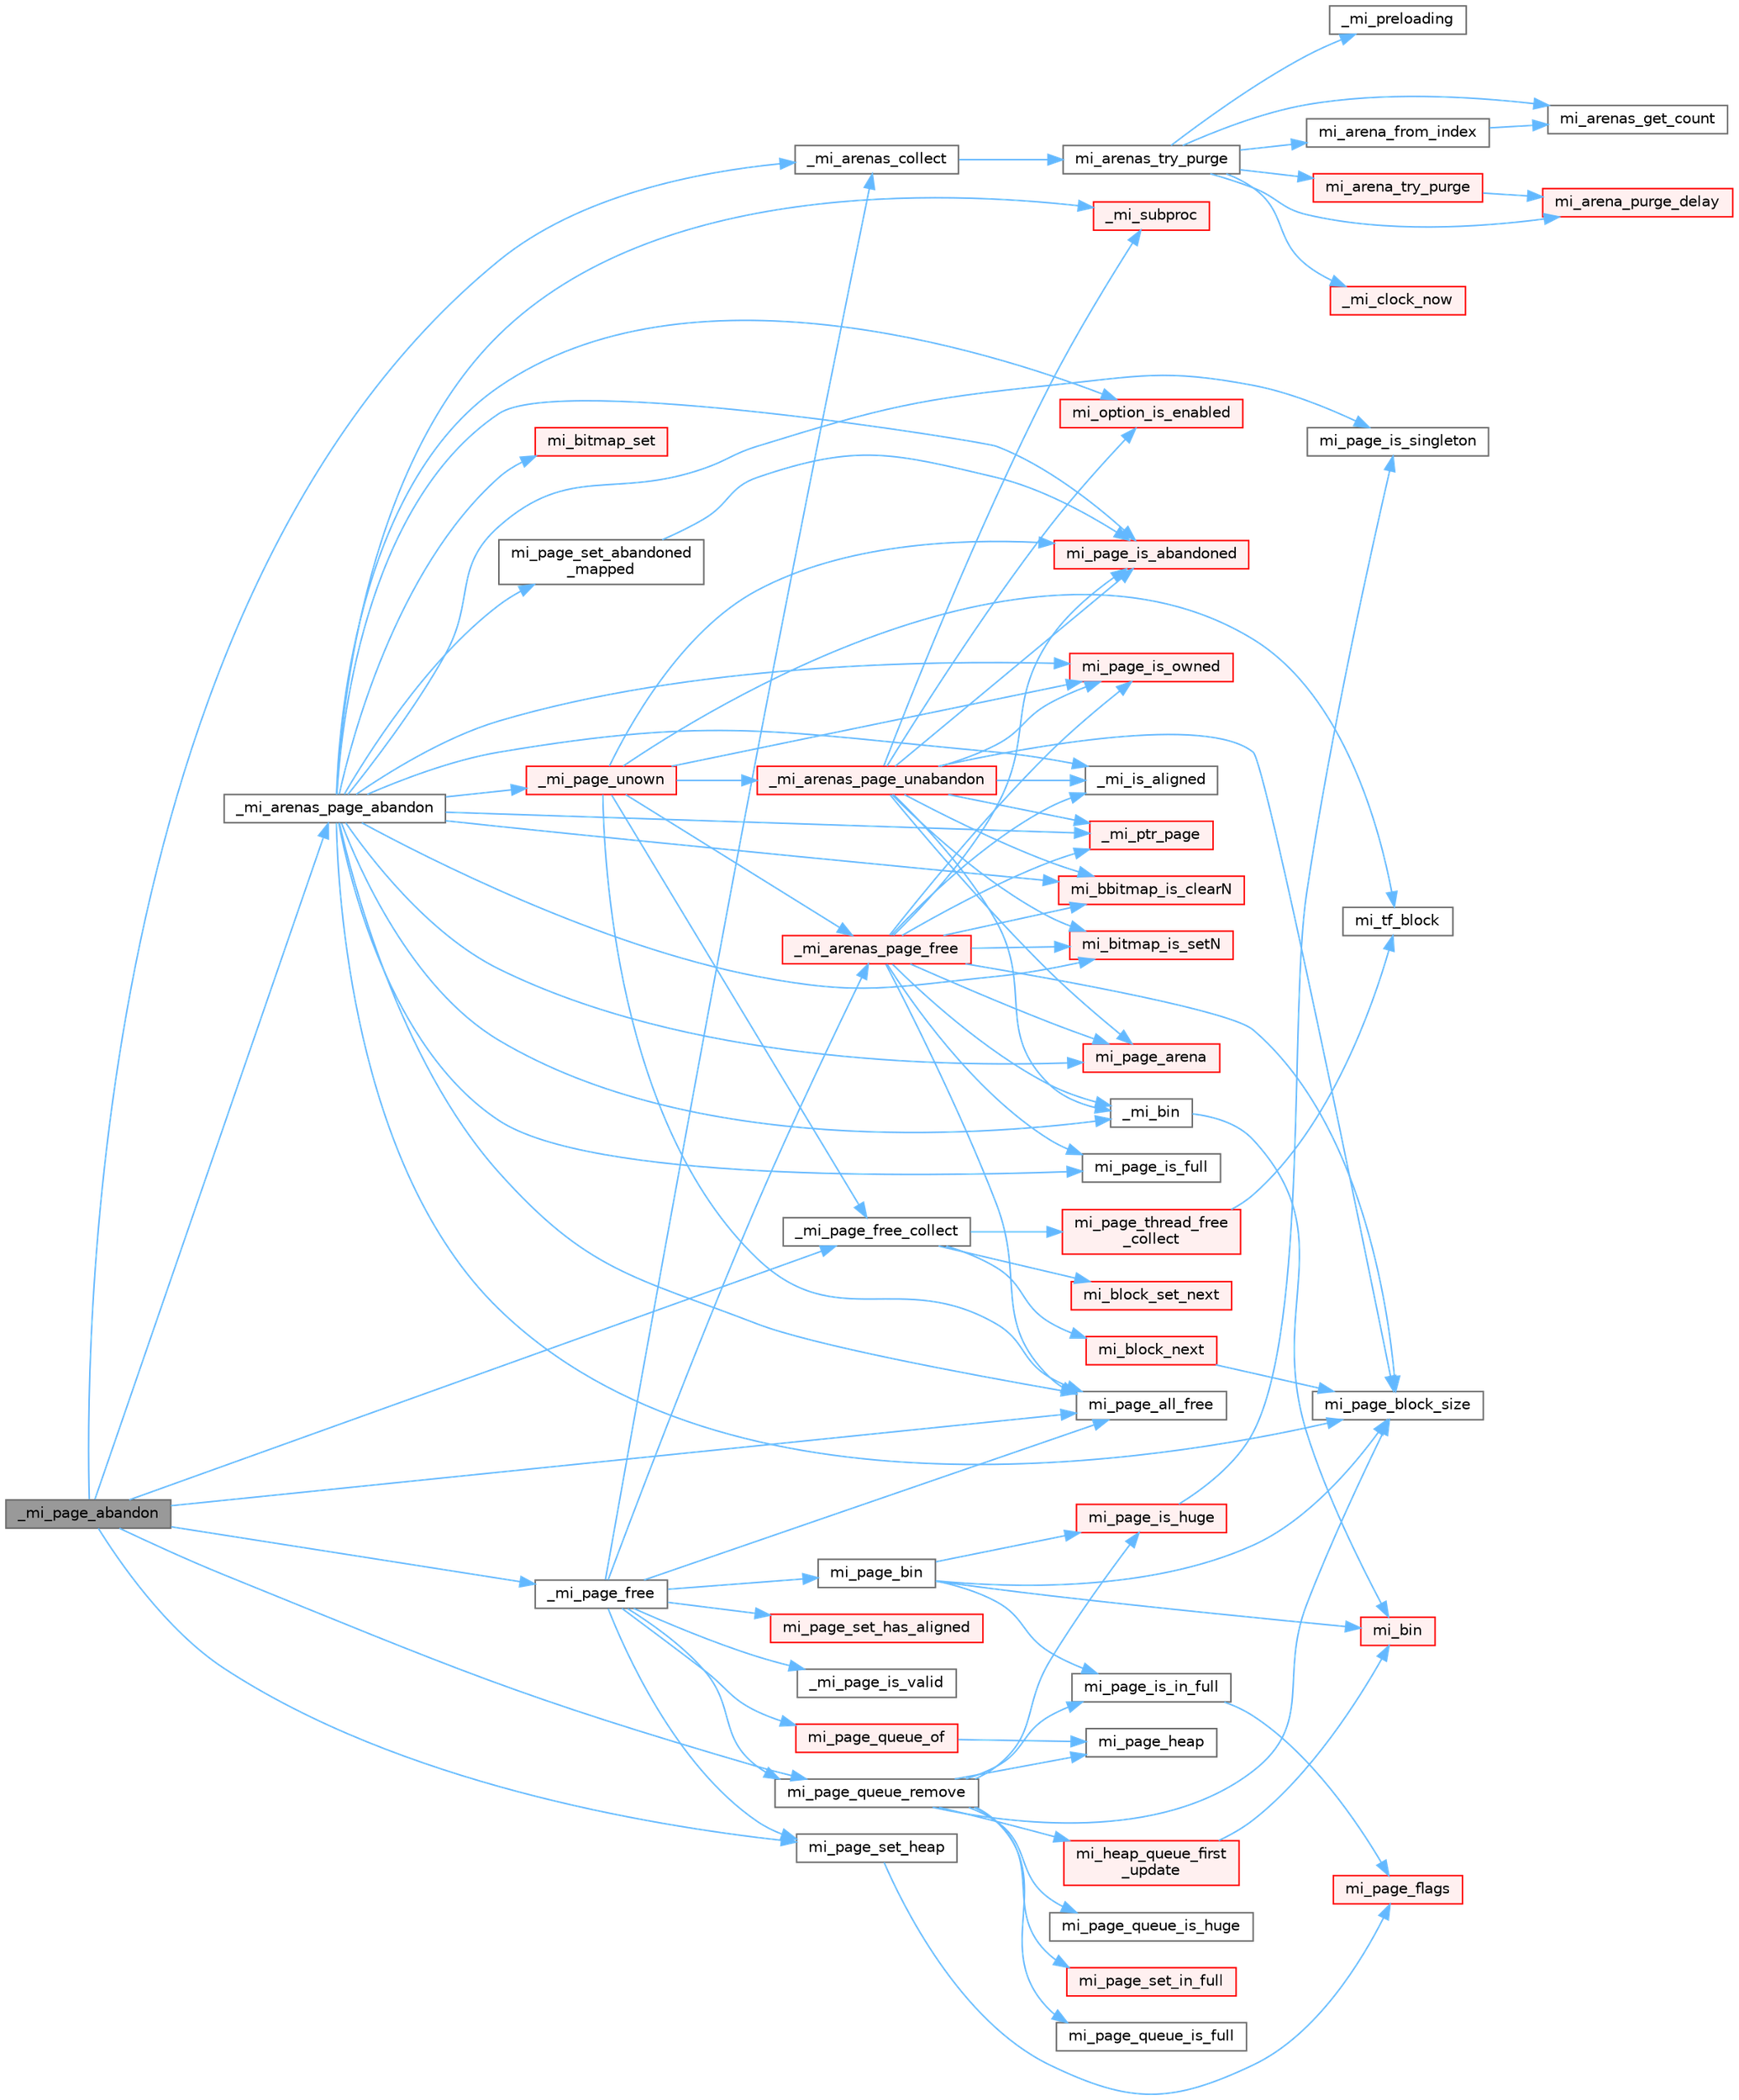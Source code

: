 digraph "_mi_page_abandon"
{
 // LATEX_PDF_SIZE
  bgcolor="transparent";
  edge [fontname=Helvetica,fontsize=10,labelfontname=Helvetica,labelfontsize=10];
  node [fontname=Helvetica,fontsize=10,shape=box,height=0.2,width=0.4];
  rankdir="LR";
  Node1 [id="Node000001",label="_mi_page_abandon",height=0.2,width=0.4,color="gray40", fillcolor="grey60", style="filled", fontcolor="black",tooltip=" "];
  Node1 -> Node2 [id="edge1_Node000001_Node000002",color="steelblue1",style="solid",tooltip=" "];
  Node2 [id="Node000002",label="_mi_arenas_collect",height=0.2,width=0.4,color="grey40", fillcolor="white", style="filled",URL="$arena_8c.html#a6f7e5b0577ff900eb89e76701c43672f",tooltip=" "];
  Node2 -> Node3 [id="edge2_Node000002_Node000003",color="steelblue1",style="solid",tooltip=" "];
  Node3 [id="Node000003",label="mi_arenas_try_purge",height=0.2,width=0.4,color="grey40", fillcolor="white", style="filled",URL="$arena_8c.html#ac997f1c19808513c9d007b6d1877a349",tooltip=" "];
  Node3 -> Node4 [id="edge3_Node000003_Node000004",color="steelblue1",style="solid",tooltip=" "];
  Node4 [id="Node000004",label="_mi_clock_now",height=0.2,width=0.4,color="red", fillcolor="#FFF0F0", style="filled",URL="$stats_8c.html#a93c8529a1e3131fd656d6d3fa42198ee",tooltip=" "];
  Node3 -> Node7 [id="edge4_Node000003_Node000007",color="steelblue1",style="solid",tooltip=" "];
  Node7 [id="Node000007",label="_mi_preloading",height=0.2,width=0.4,color="grey40", fillcolor="white", style="filled",URL="$_e_a_s_t_l_2packages_2mimalloc_2src_2init_8c.html#a404be8b4c0576588270fde0b2a4d7832",tooltip=" "];
  Node3 -> Node8 [id="edge5_Node000003_Node000008",color="steelblue1",style="solid",tooltip=" "];
  Node8 [id="Node000008",label="mi_arena_from_index",height=0.2,width=0.4,color="grey40", fillcolor="white", style="filled",URL="$arena_8c.html#a36f786226917589e0170b8cc5a3b1422",tooltip=" "];
  Node8 -> Node9 [id="edge6_Node000008_Node000009",color="steelblue1",style="solid",tooltip=" "];
  Node9 [id="Node000009",label="mi_arenas_get_count",height=0.2,width=0.4,color="grey40", fillcolor="white", style="filled",URL="$arena_8c.html#a53b7d8b069c573f5648477176a595148",tooltip=" "];
  Node3 -> Node10 [id="edge7_Node000003_Node000010",color="steelblue1",style="solid",tooltip=" "];
  Node10 [id="Node000010",label="mi_arena_purge_delay",height=0.2,width=0.4,color="red", fillcolor="#FFF0F0", style="filled",URL="$arena_8c.html#abf54c4e28e45932723209cba84f05ce3",tooltip=" "];
  Node3 -> Node45 [id="edge8_Node000003_Node000045",color="steelblue1",style="solid",tooltip=" "];
  Node45 [id="Node000045",label="mi_arena_try_purge",height=0.2,width=0.4,color="red", fillcolor="#FFF0F0", style="filled",URL="$arena_8c.html#a5b43de7eba76b5563dcf32a1dc823eed",tooltip=" "];
  Node45 -> Node10 [id="edge9_Node000045_Node000010",color="steelblue1",style="solid",tooltip=" "];
  Node3 -> Node9 [id="edge10_Node000003_Node000009",color="steelblue1",style="solid",tooltip=" "];
  Node1 -> Node130 [id="edge11_Node000001_Node000130",color="steelblue1",style="solid",tooltip=" "];
  Node130 [id="Node000130",label="_mi_arenas_page_abandon",height=0.2,width=0.4,color="grey40", fillcolor="white", style="filled",URL="$arena_8c.html#a94794f8316131a0e247752751f30a059",tooltip=" "];
  Node130 -> Node131 [id="edge12_Node000130_Node000131",color="steelblue1",style="solid",tooltip=" "];
  Node131 [id="Node000131",label="_mi_bin",height=0.2,width=0.4,color="grey40", fillcolor="white", style="filled",URL="$page-queue_8c.html#a0d92abe27db4a21968468b2fe73473d6",tooltip=" "];
  Node131 -> Node132 [id="edge13_Node000131_Node000132",color="steelblue1",style="solid",tooltip=" "];
  Node132 [id="Node000132",label="mi_bin",height=0.2,width=0.4,color="red", fillcolor="#FFF0F0", style="filled",URL="$page-queue_8c.html#accb1e44eb166c3b6fa8f5567d0acf085",tooltip=" "];
  Node130 -> Node137 [id="edge14_Node000130_Node000137",color="steelblue1",style="solid",tooltip=" "];
  Node137 [id="Node000137",label="_mi_is_aligned",height=0.2,width=0.4,color="grey40", fillcolor="white", style="filled",URL="$_e_a_s_t_l_2packages_2mimalloc_2include_2mimalloc_2internal_8h.html#ad446ae4d82cbdbd78dfbe46fa2330555",tooltip=" "];
  Node130 -> Node138 [id="edge15_Node000130_Node000138",color="steelblue1",style="solid",tooltip=" "];
  Node138 [id="Node000138",label="_mi_page_unown",height=0.2,width=0.4,color="red", fillcolor="#FFF0F0", style="filled",URL="$_e_a_s_t_l_2packages_2mimalloc_2include_2mimalloc_2internal_8h.html#a1351f59781e73d02e91036f559314c8b",tooltip=" "];
  Node138 -> Node139 [id="edge16_Node000138_Node000139",color="steelblue1",style="solid",tooltip=" "];
  Node139 [id="Node000139",label="_mi_arenas_page_free",height=0.2,width=0.4,color="red", fillcolor="#FFF0F0", style="filled",URL="$arena_8c.html#a5c704481ee56f6588f680987f4359d45",tooltip=" "];
  Node139 -> Node131 [id="edge17_Node000139_Node000131",color="steelblue1",style="solid",tooltip=" "];
  Node139 -> Node137 [id="edge18_Node000139_Node000137",color="steelblue1",style="solid",tooltip=" "];
  Node139 -> Node208 [id="edge19_Node000139_Node000208",color="steelblue1",style="solid",tooltip=" "];
  Node208 [id="Node000208",label="_mi_ptr_page",height=0.2,width=0.4,color="red", fillcolor="#FFF0F0", style="filled",URL="$_e_a_s_t_l_2packages_2mimalloc_2include_2mimalloc_2internal_8h.html#acd84a462a2045538d19ecc56e6cc29f6",tooltip=" "];
  Node139 -> Node83 [id="edge20_Node000139_Node000083",color="steelblue1",style="solid",tooltip=" "];
  Node83 [id="Node000083",label="mi_bbitmap_is_clearN",height=0.2,width=0.4,color="red", fillcolor="#FFF0F0", style="filled",URL="$bitmap_8h.html#a5424318442a5d1f904eab0d157bc777e",tooltip=" "];
  Node139 -> Node214 [id="edge21_Node000139_Node000214",color="steelblue1",style="solid",tooltip=" "];
  Node214 [id="Node000214",label="mi_bitmap_is_setN",height=0.2,width=0.4,color="red", fillcolor="#FFF0F0", style="filled",URL="$bitmap_8h.html#a1198ba479412d3f0fa55b87e40397dfa",tooltip=" "];
  Node139 -> Node215 [id="edge22_Node000139_Node000215",color="steelblue1",style="solid",tooltip=" "];
  Node215 [id="Node000215",label="mi_page_all_free",height=0.2,width=0.4,color="grey40", fillcolor="white", style="filled",URL="$_e_a_s_t_l_2packages_2mimalloc_2include_2mimalloc_2internal_8h.html#adfd6d23350810ca36986ffbc5459c93d",tooltip=" "];
  Node139 -> Node216 [id="edge23_Node000139_Node000216",color="steelblue1",style="solid",tooltip=" "];
  Node216 [id="Node000216",label="mi_page_arena",height=0.2,width=0.4,color="red", fillcolor="#FFF0F0", style="filled",URL="$arena_8c.html#a18190a2dcb35d47a19eb0cd06e7bf754",tooltip=" "];
  Node139 -> Node175 [id="edge24_Node000139_Node000175",color="steelblue1",style="solid",tooltip=" "];
  Node175 [id="Node000175",label="mi_page_block_size",height=0.2,width=0.4,color="grey40", fillcolor="white", style="filled",URL="$_e_a_s_t_l_2packages_2mimalloc_2include_2mimalloc_2internal_8h.html#a6134893990c1f09da2b40092ceecc780",tooltip=" "];
  Node139 -> Node219 [id="edge25_Node000139_Node000219",color="steelblue1",style="solid",tooltip=" "];
  Node219 [id="Node000219",label="mi_page_is_abandoned",height=0.2,width=0.4,color="red", fillcolor="#FFF0F0", style="filled",URL="$_e_a_s_t_l_2packages_2mimalloc_2include_2mimalloc_2internal_8h.html#aa75f964d916bd58a37861b88491c51fb",tooltip=" "];
  Node139 -> Node222 [id="edge26_Node000139_Node000222",color="steelblue1",style="solid",tooltip=" "];
  Node222 [id="Node000222",label="mi_page_is_full",height=0.2,width=0.4,color="grey40", fillcolor="white", style="filled",URL="$_e_a_s_t_l_2packages_2mimalloc_2include_2mimalloc_2internal_8h.html#a36f23c498e9d9d6eede31eb1738754ec",tooltip=" "];
  Node139 -> Node223 [id="edge27_Node000139_Node000223",color="steelblue1",style="solid",tooltip=" "];
  Node223 [id="Node000223",label="mi_page_is_owned",height=0.2,width=0.4,color="red", fillcolor="#FFF0F0", style="filled",URL="$_e_a_s_t_l_2packages_2mimalloc_2include_2mimalloc_2internal_8h.html#af56ec67c6f794de0f36d59a6390ab4c7",tooltip=" "];
  Node138 -> Node225 [id="edge28_Node000138_Node000225",color="steelblue1",style="solid",tooltip=" "];
  Node225 [id="Node000225",label="_mi_arenas_page_unabandon",height=0.2,width=0.4,color="red", fillcolor="#FFF0F0", style="filled",URL="$arena_8c.html#a1ab01c89ec9262c1ac23776c0ab3843f",tooltip=" "];
  Node225 -> Node131 [id="edge29_Node000225_Node000131",color="steelblue1",style="solid",tooltip=" "];
  Node225 -> Node137 [id="edge30_Node000225_Node000137",color="steelblue1",style="solid",tooltip=" "];
  Node225 -> Node208 [id="edge31_Node000225_Node000208",color="steelblue1",style="solid",tooltip=" "];
  Node225 -> Node226 [id="edge32_Node000225_Node000226",color="steelblue1",style="solid",tooltip=" "];
  Node226 [id="Node000226",label="_mi_subproc",height=0.2,width=0.4,color="red", fillcolor="#FFF0F0", style="filled",URL="$_e_a_s_t_l_2packages_2mimalloc_2src_2init_8c.html#ad7ba0b811f08490a3e64e9a7b3a03486",tooltip=" "];
  Node225 -> Node83 [id="edge33_Node000225_Node000083",color="steelblue1",style="solid",tooltip=" "];
  Node225 -> Node214 [id="edge34_Node000225_Node000214",color="steelblue1",style="solid",tooltip=" "];
  Node225 -> Node23 [id="edge35_Node000225_Node000023",color="steelblue1",style="solid",tooltip=" "];
  Node23 [id="Node000023",label="mi_option_is_enabled",height=0.2,width=0.4,color="red", fillcolor="#FFF0F0", style="filled",URL="$group__options.html#ga459ad98f18b3fc9275474807fe0ca188",tooltip=" "];
  Node225 -> Node216 [id="edge36_Node000225_Node000216",color="steelblue1",style="solid",tooltip=" "];
  Node225 -> Node175 [id="edge37_Node000225_Node000175",color="steelblue1",style="solid",tooltip=" "];
  Node225 -> Node219 [id="edge38_Node000225_Node000219",color="steelblue1",style="solid",tooltip=" "];
  Node225 -> Node223 [id="edge39_Node000225_Node000223",color="steelblue1",style="solid",tooltip=" "];
  Node138 -> Node259 [id="edge40_Node000138_Node000259",color="steelblue1",style="solid",tooltip=" "];
  Node259 [id="Node000259",label="_mi_page_free_collect",height=0.2,width=0.4,color="grey40", fillcolor="white", style="filled",URL="$page_8c.html#ae2b78e1e45e4ac3db8102e9d333d2972",tooltip=" "];
  Node259 -> Node260 [id="edge41_Node000259_Node000260",color="steelblue1",style="solid",tooltip=" "];
  Node260 [id="Node000260",label="mi_block_next",height=0.2,width=0.4,color="red", fillcolor="#FFF0F0", style="filled",URL="$_e_a_s_t_l_2packages_2mimalloc_2include_2mimalloc_2internal_8h.html#aaa5daf3a8b3db89666b6861cbb1e2f96",tooltip=" "];
  Node260 -> Node175 [id="edge42_Node000260_Node000175",color="steelblue1",style="solid",tooltip=" "];
  Node259 -> Node266 [id="edge43_Node000259_Node000266",color="steelblue1",style="solid",tooltip=" "];
  Node266 [id="Node000266",label="mi_block_set_next",height=0.2,width=0.4,color="red", fillcolor="#FFF0F0", style="filled",URL="$_e_a_s_t_l_2packages_2mimalloc_2include_2mimalloc_2internal_8h.html#ac7b440a922454c163ed1139aac9b946d",tooltip=" "];
  Node259 -> Node270 [id="edge44_Node000259_Node000270",color="steelblue1",style="solid",tooltip=" "];
  Node270 [id="Node000270",label="mi_page_thread_free\l_collect",height=0.2,width=0.4,color="red", fillcolor="#FFF0F0", style="filled",URL="$page_8c.html#a295cb69a2c761ab5f15f2defe7fb31fe",tooltip=" "];
  Node270 -> Node272 [id="edge45_Node000270_Node000272",color="steelblue1",style="solid",tooltip=" "];
  Node272 [id="Node000272",label="mi_tf_block",height=0.2,width=0.4,color="grey40", fillcolor="white", style="filled",URL="$_e_a_s_t_l_2packages_2mimalloc_2include_2mimalloc_2internal_8h.html#a68f9b45db9fe19930366d0e473bdf791",tooltip=" "];
  Node138 -> Node215 [id="edge46_Node000138_Node000215",color="steelblue1",style="solid",tooltip=" "];
  Node138 -> Node219 [id="edge47_Node000138_Node000219",color="steelblue1",style="solid",tooltip=" "];
  Node138 -> Node223 [id="edge48_Node000138_Node000223",color="steelblue1",style="solid",tooltip=" "];
  Node138 -> Node272 [id="edge49_Node000138_Node000272",color="steelblue1",style="solid",tooltip=" "];
  Node130 -> Node208 [id="edge50_Node000130_Node000208",color="steelblue1",style="solid",tooltip=" "];
  Node130 -> Node226 [id="edge51_Node000130_Node000226",color="steelblue1",style="solid",tooltip=" "];
  Node130 -> Node83 [id="edge52_Node000130_Node000083",color="steelblue1",style="solid",tooltip=" "];
  Node130 -> Node214 [id="edge53_Node000130_Node000214",color="steelblue1",style="solid",tooltip=" "];
  Node130 -> Node274 [id="edge54_Node000130_Node000274",color="steelblue1",style="solid",tooltip=" "];
  Node274 [id="Node000274",label="mi_bitmap_set",height=0.2,width=0.4,color="red", fillcolor="#FFF0F0", style="filled",URL="$bitmap_8c.html#a929cc4a78e5271092ab20f25c10ba956",tooltip=" "];
  Node130 -> Node23 [id="edge55_Node000130_Node000023",color="steelblue1",style="solid",tooltip=" "];
  Node130 -> Node215 [id="edge56_Node000130_Node000215",color="steelblue1",style="solid",tooltip=" "];
  Node130 -> Node216 [id="edge57_Node000130_Node000216",color="steelblue1",style="solid",tooltip=" "];
  Node130 -> Node175 [id="edge58_Node000130_Node000175",color="steelblue1",style="solid",tooltip=" "];
  Node130 -> Node219 [id="edge59_Node000130_Node000219",color="steelblue1",style="solid",tooltip=" "];
  Node130 -> Node222 [id="edge60_Node000130_Node000222",color="steelblue1",style="solid",tooltip=" "];
  Node130 -> Node223 [id="edge61_Node000130_Node000223",color="steelblue1",style="solid",tooltip=" "];
  Node130 -> Node275 [id="edge62_Node000130_Node000275",color="steelblue1",style="solid",tooltip=" "];
  Node275 [id="Node000275",label="mi_page_is_singleton",height=0.2,width=0.4,color="grey40", fillcolor="white", style="filled",URL="$_e_a_s_t_l_2packages_2mimalloc_2include_2mimalloc_2internal_8h.html#a1b94ed5207a90334cdecba2006d91038",tooltip=" "];
  Node130 -> Node276 [id="edge63_Node000130_Node000276",color="steelblue1",style="solid",tooltip=" "];
  Node276 [id="Node000276",label="mi_page_set_abandoned\l_mapped",height=0.2,width=0.4,color="grey40", fillcolor="white", style="filled",URL="$_e_a_s_t_l_2packages_2mimalloc_2include_2mimalloc_2internal_8h.html#a62f0e054f43871e03c976a24933df763",tooltip=" "];
  Node276 -> Node219 [id="edge64_Node000276_Node000219",color="steelblue1",style="solid",tooltip=" "];
  Node1 -> Node277 [id="edge65_Node000001_Node000277",color="steelblue1",style="solid",tooltip=" "];
  Node277 [id="Node000277",label="_mi_page_free",height=0.2,width=0.4,color="grey40", fillcolor="white", style="filled",URL="$page_8c.html#a1c5c78a8becee842d5b9444a2ee67a3b",tooltip=" "];
  Node277 -> Node2 [id="edge66_Node000277_Node000002",color="steelblue1",style="solid",tooltip=" "];
  Node277 -> Node139 [id="edge67_Node000277_Node000139",color="steelblue1",style="solid",tooltip=" "];
  Node277 -> Node278 [id="edge68_Node000277_Node000278",color="steelblue1",style="solid",tooltip=" "];
  Node278 [id="Node000278",label="_mi_page_is_valid",height=0.2,width=0.4,color="grey40", fillcolor="white", style="filled",URL="$_e_a_s_t_l_2packages_2mimalloc_2include_2mimalloc_2internal_8h.html#af1d572618734511626662f9f7befb8e9",tooltip=" "];
  Node277 -> Node215 [id="edge69_Node000277_Node000215",color="steelblue1",style="solid",tooltip=" "];
  Node277 -> Node279 [id="edge70_Node000277_Node000279",color="steelblue1",style="solid",tooltip=" "];
  Node279 [id="Node000279",label="mi_page_bin",height=0.2,width=0.4,color="grey40", fillcolor="white", style="filled",URL="$page-queue_8c.html#a9ffcf338faf74ed684dc0859345b4d6e",tooltip=" "];
  Node279 -> Node132 [id="edge71_Node000279_Node000132",color="steelblue1",style="solid",tooltip=" "];
  Node279 -> Node175 [id="edge72_Node000279_Node000175",color="steelblue1",style="solid",tooltip=" "];
  Node279 -> Node280 [id="edge73_Node000279_Node000280",color="steelblue1",style="solid",tooltip=" "];
  Node280 [id="Node000280",label="mi_page_is_huge",height=0.2,width=0.4,color="red", fillcolor="#FFF0F0", style="filled",URL="$_e_a_s_t_l_2packages_2mimalloc_2include_2mimalloc_2internal_8h.html#aebe1b18846bd3fc16de5b52cd2250bec",tooltip=" "];
  Node280 -> Node275 [id="edge74_Node000280_Node000275",color="steelblue1",style="solid",tooltip=" "];
  Node279 -> Node281 [id="edge75_Node000279_Node000281",color="steelblue1",style="solid",tooltip=" "];
  Node281 [id="Node000281",label="mi_page_is_in_full",height=0.2,width=0.4,color="grey40", fillcolor="white", style="filled",URL="$_e_a_s_t_l_2packages_2mimalloc_2include_2mimalloc_2internal_8h.html#a250f4d0710309fb1cff782cd06644842",tooltip=" "];
  Node281 -> Node282 [id="edge76_Node000281_Node000282",color="steelblue1",style="solid",tooltip=" "];
  Node282 [id="Node000282",label="mi_page_flags",height=0.2,width=0.4,color="red", fillcolor="#FFF0F0", style="filled",URL="$_e_a_s_t_l_2packages_2mimalloc_2include_2mimalloc_2internal_8h.html#a3d26e50ecf7ae2045d2a6dc69c3c30c8",tooltip=" "];
  Node277 -> Node283 [id="edge77_Node000277_Node000283",color="steelblue1",style="solid",tooltip=" "];
  Node283 [id="Node000283",label="mi_page_queue_of",height=0.2,width=0.4,color="red", fillcolor="#FFF0F0", style="filled",URL="$page-queue_8c.html#a59942bb22e34833289b85a5c70d81f97",tooltip=" "];
  Node283 -> Node287 [id="edge78_Node000283_Node000287",color="steelblue1",style="solid",tooltip=" "];
  Node287 [id="Node000287",label="mi_page_heap",height=0.2,width=0.4,color="grey40", fillcolor="white", style="filled",URL="$_e_a_s_t_l_2packages_2mimalloc_2include_2mimalloc_2internal_8h.html#a35ba87308ac94f73791017e50d3ab4c7",tooltip=" "];
  Node277 -> Node288 [id="edge79_Node000277_Node000288",color="steelblue1",style="solid",tooltip=" "];
  Node288 [id="Node000288",label="mi_page_queue_remove",height=0.2,width=0.4,color="grey40", fillcolor="white", style="filled",URL="$page-queue_8c.html#a01485cfc5cb05536f09df6d4d386fd28",tooltip=" "];
  Node288 -> Node289 [id="edge80_Node000288_Node000289",color="steelblue1",style="solid",tooltip=" "];
  Node289 [id="Node000289",label="mi_heap_queue_first\l_update",height=0.2,width=0.4,color="red", fillcolor="#FFF0F0", style="filled",URL="$page-queue_8c.html#a490c11a0d3839b4803aa2a8289ca245d",tooltip=" "];
  Node289 -> Node132 [id="edge81_Node000289_Node000132",color="steelblue1",style="solid",tooltip=" "];
  Node288 -> Node175 [id="edge82_Node000288_Node000175",color="steelblue1",style="solid",tooltip=" "];
  Node288 -> Node287 [id="edge83_Node000288_Node000287",color="steelblue1",style="solid",tooltip=" "];
  Node288 -> Node280 [id="edge84_Node000288_Node000280",color="steelblue1",style="solid",tooltip=" "];
  Node288 -> Node281 [id="edge85_Node000288_Node000281",color="steelblue1",style="solid",tooltip=" "];
  Node288 -> Node285 [id="edge86_Node000288_Node000285",color="steelblue1",style="solid",tooltip=" "];
  Node285 [id="Node000285",label="mi_page_queue_is_full",height=0.2,width=0.4,color="grey40", fillcolor="white", style="filled",URL="$page-queue_8c.html#a3529cdf6a99d843e38810b5d241982ba",tooltip=" "];
  Node288 -> Node286 [id="edge87_Node000288_Node000286",color="steelblue1",style="solid",tooltip=" "];
  Node286 [id="Node000286",label="mi_page_queue_is_huge",height=0.2,width=0.4,color="grey40", fillcolor="white", style="filled",URL="$page-queue_8c.html#a06408445b78873dce28c5c6e29be9153",tooltip=" "];
  Node288 -> Node290 [id="edge88_Node000288_Node000290",color="steelblue1",style="solid",tooltip=" "];
  Node290 [id="Node000290",label="mi_page_set_in_full",height=0.2,width=0.4,color="red", fillcolor="#FFF0F0", style="filled",URL="$_e_a_s_t_l_2packages_2mimalloc_2include_2mimalloc_2internal_8h.html#a4b587eab21fd150918b1c57244c17d27",tooltip=" "];
  Node277 -> Node292 [id="edge89_Node000277_Node000292",color="steelblue1",style="solid",tooltip=" "];
  Node292 [id="Node000292",label="mi_page_set_has_aligned",height=0.2,width=0.4,color="red", fillcolor="#FFF0F0", style="filled",URL="$_e_a_s_t_l_2packages_2mimalloc_2include_2mimalloc_2internal_8h.html#a41000a967469e2e727f5f8670c8d37e1",tooltip=" "];
  Node277 -> Node293 [id="edge90_Node000277_Node000293",color="steelblue1",style="solid",tooltip=" "];
  Node293 [id="Node000293",label="mi_page_set_heap",height=0.2,width=0.4,color="grey40", fillcolor="white", style="filled",URL="$_e_a_s_t_l_2packages_2mimalloc_2include_2mimalloc_2internal_8h.html#a4f0664d2a3d9c81776a0f90311aef474",tooltip=" "];
  Node293 -> Node282 [id="edge91_Node000293_Node000282",color="steelblue1",style="solid",tooltip=" "];
  Node1 -> Node259 [id="edge92_Node000001_Node000259",color="steelblue1",style="solid",tooltip=" "];
  Node1 -> Node215 [id="edge93_Node000001_Node000215",color="steelblue1",style="solid",tooltip=" "];
  Node1 -> Node288 [id="edge94_Node000001_Node000288",color="steelblue1",style="solid",tooltip=" "];
  Node1 -> Node293 [id="edge95_Node000001_Node000293",color="steelblue1",style="solid",tooltip=" "];
}

